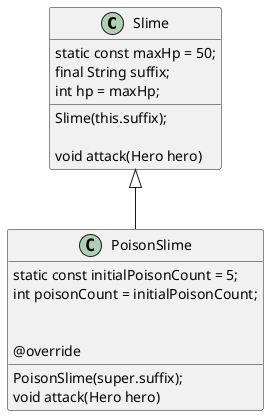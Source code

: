@startuml slime

scale 1

class Slime {
  static const maxHp = 50;
  final String suffix;
  int hp = maxHp;

  Slime(this.suffix);

  void attack(Hero hero)
}

class PoisonSlime extends Slime {
  static const initialPoisonCount = 5;
  int poisonCount = initialPoisonCount;

  PoisonSlime(super.suffix);

  @override
  void attack(Hero hero)
}

@enduml